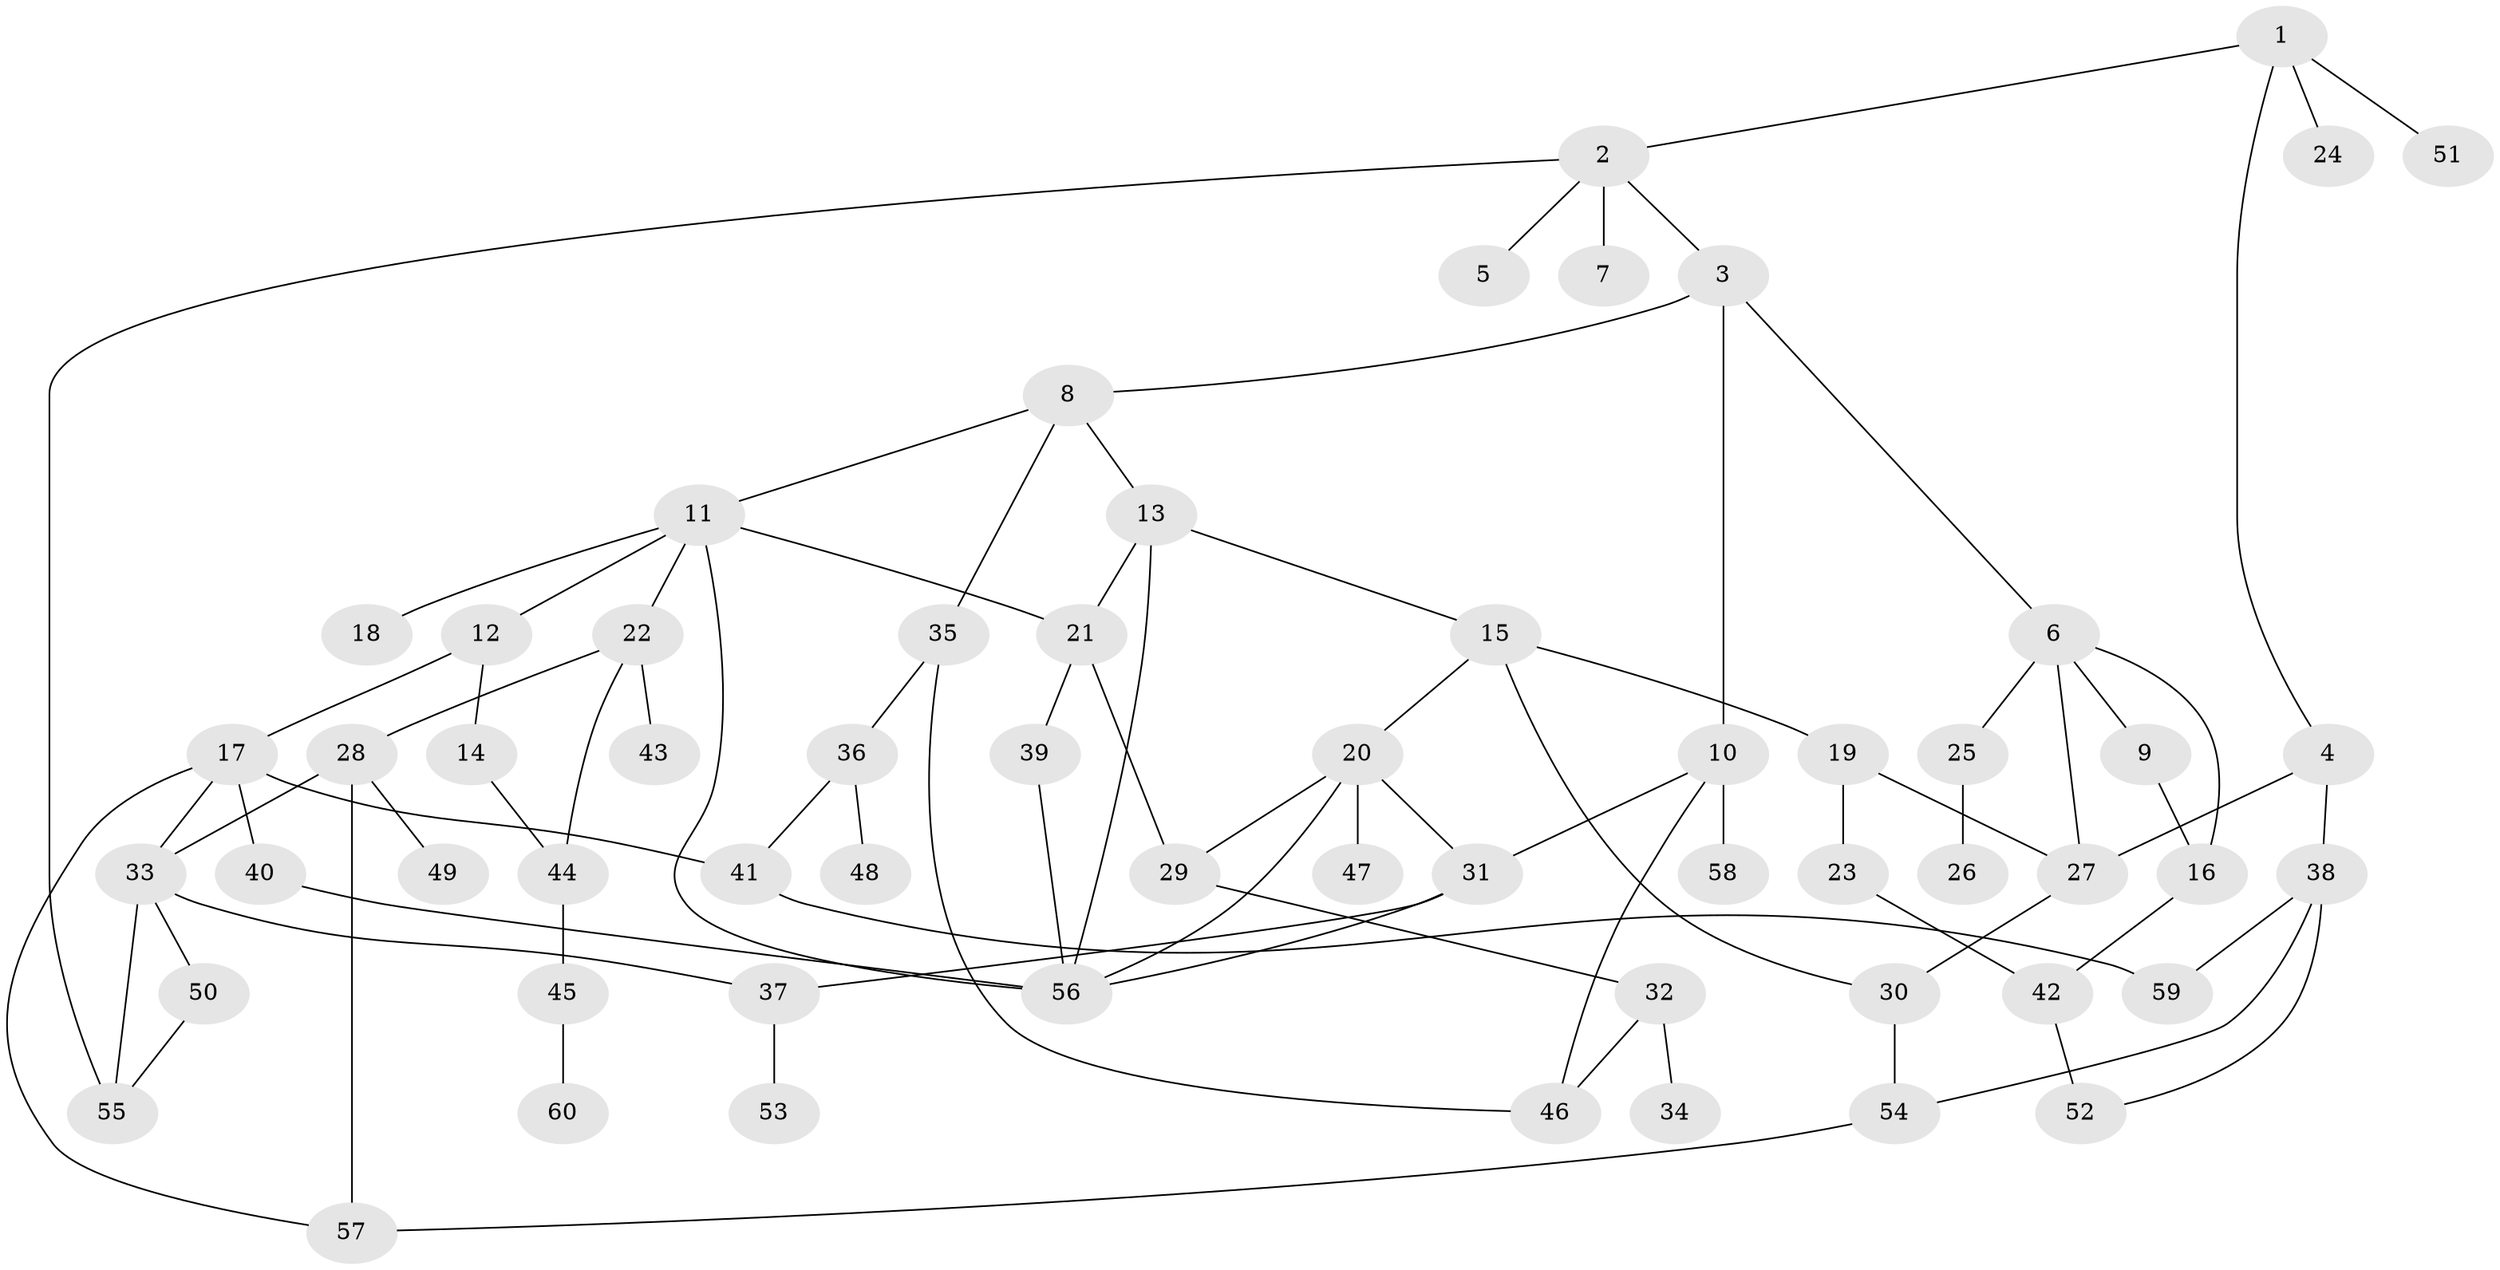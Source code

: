 // Generated by graph-tools (version 1.1) at 2025/25/03/09/25 03:25:27]
// undirected, 60 vertices, 85 edges
graph export_dot {
graph [start="1"]
  node [color=gray90,style=filled];
  1;
  2;
  3;
  4;
  5;
  6;
  7;
  8;
  9;
  10;
  11;
  12;
  13;
  14;
  15;
  16;
  17;
  18;
  19;
  20;
  21;
  22;
  23;
  24;
  25;
  26;
  27;
  28;
  29;
  30;
  31;
  32;
  33;
  34;
  35;
  36;
  37;
  38;
  39;
  40;
  41;
  42;
  43;
  44;
  45;
  46;
  47;
  48;
  49;
  50;
  51;
  52;
  53;
  54;
  55;
  56;
  57;
  58;
  59;
  60;
  1 -- 2;
  1 -- 4;
  1 -- 24;
  1 -- 51;
  2 -- 3;
  2 -- 5;
  2 -- 7;
  2 -- 55;
  3 -- 6;
  3 -- 8;
  3 -- 10;
  4 -- 38;
  4 -- 27;
  6 -- 9;
  6 -- 25;
  6 -- 27;
  6 -- 16;
  8 -- 11;
  8 -- 13;
  8 -- 35;
  9 -- 16;
  10 -- 58;
  10 -- 46;
  10 -- 31;
  11 -- 12;
  11 -- 18;
  11 -- 22;
  11 -- 21;
  11 -- 56;
  12 -- 14;
  12 -- 17;
  13 -- 15;
  13 -- 21;
  13 -- 56;
  14 -- 44;
  15 -- 19;
  15 -- 20;
  15 -- 30;
  16 -- 42;
  17 -- 40;
  17 -- 57;
  17 -- 41;
  17 -- 33;
  19 -- 23;
  19 -- 27;
  20 -- 31;
  20 -- 47;
  20 -- 29;
  20 -- 56;
  21 -- 29;
  21 -- 39;
  22 -- 28;
  22 -- 43;
  22 -- 44;
  23 -- 42;
  25 -- 26;
  27 -- 30;
  28 -- 33;
  28 -- 49;
  28 -- 57;
  29 -- 32;
  30 -- 54;
  31 -- 56;
  31 -- 37;
  32 -- 34;
  32 -- 46;
  33 -- 37;
  33 -- 50;
  33 -- 55;
  35 -- 36;
  35 -- 46;
  36 -- 41;
  36 -- 48;
  37 -- 53;
  38 -- 54;
  38 -- 59;
  38 -- 52;
  39 -- 56;
  40 -- 56;
  41 -- 59;
  42 -- 52;
  44 -- 45;
  45 -- 60;
  50 -- 55;
  54 -- 57;
}
